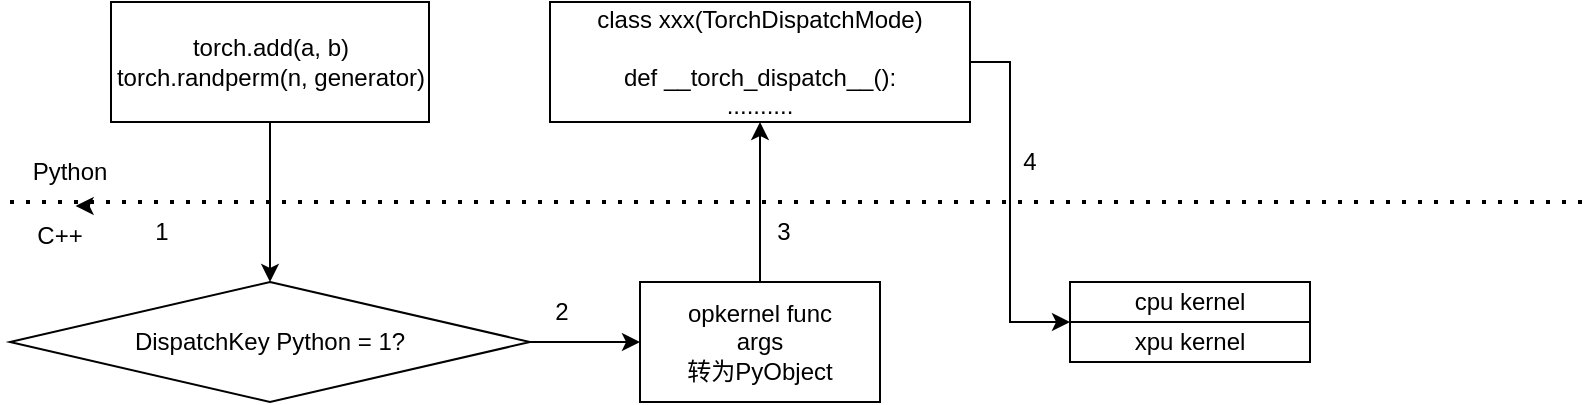 <mxfile version="21.3.5" type="github">
  <diagram name="第 1 页" id="si5tOaVGu7U_KrCoZ2yR">
    <mxGraphModel dx="1050" dy="521" grid="0" gridSize="10" guides="1" tooltips="1" connect="1" arrows="1" fold="1" page="1" pageScale="1" pageWidth="827" pageHeight="1169" math="0" shadow="0">
      <root>
        <mxCell id="0" />
        <mxCell id="1" parent="0" />
        <mxCell id="AtCL6Hfeg8npzJrU5NYe-10" style="edgeStyle=orthogonalEdgeStyle;rounded=0;orthogonalLoop=1;jettySize=auto;html=1;entryX=0.5;entryY=0;entryDx=0;entryDy=0;" edge="1" parent="1" source="AtCL6Hfeg8npzJrU5NYe-1" target="AtCL6Hfeg8npzJrU5NYe-7">
          <mxGeometry relative="1" as="geometry" />
        </mxCell>
        <mxCell id="AtCL6Hfeg8npzJrU5NYe-1" value="torch.add(a, b)&lt;br&gt;torch.randperm(n, generator)" style="rounded=0;whiteSpace=wrap;html=1;" vertex="1" parent="1">
          <mxGeometry x="70.5" y="140" width="159" height="60" as="geometry" />
        </mxCell>
        <mxCell id="AtCL6Hfeg8npzJrU5NYe-2" value="" style="endArrow=none;dashed=1;html=1;dashPattern=1 3;strokeWidth=2;rounded=0;exitX=0;exitY=1;exitDx=0;exitDy=0;" edge="1" parent="1" source="AtCL6Hfeg8npzJrU5NYe-5">
          <mxGeometry width="50" height="50" relative="1" as="geometry">
            <mxPoint x="80" y="240" as="sourcePoint" />
            <mxPoint x="810" y="240" as="targetPoint" />
          </mxGeometry>
        </mxCell>
        <mxCell id="AtCL6Hfeg8npzJrU5NYe-4" value="C++" style="text;html=1;strokeColor=none;fillColor=none;align=center;verticalAlign=middle;whiteSpace=wrap;rounded=0;" vertex="1" parent="1">
          <mxGeometry x="15" y="242" width="60" height="30" as="geometry" />
        </mxCell>
        <mxCell id="AtCL6Hfeg8npzJrU5NYe-5" value="Python" style="text;html=1;strokeColor=none;fillColor=none;align=center;verticalAlign=middle;whiteSpace=wrap;rounded=0;" vertex="1" parent="1">
          <mxGeometry x="20" y="210" width="60" height="30" as="geometry" />
        </mxCell>
        <mxCell id="AtCL6Hfeg8npzJrU5NYe-11" style="edgeStyle=orthogonalEdgeStyle;rounded=0;orthogonalLoop=1;jettySize=auto;html=1;entryX=0;entryY=0.5;entryDx=0;entryDy=0;" edge="1" parent="1" source="AtCL6Hfeg8npzJrU5NYe-7" target="AtCL6Hfeg8npzJrU5NYe-8">
          <mxGeometry relative="1" as="geometry" />
        </mxCell>
        <mxCell id="AtCL6Hfeg8npzJrU5NYe-7" value="DispatchKey Python = 1?" style="rhombus;whiteSpace=wrap;html=1;" vertex="1" parent="1">
          <mxGeometry x="20" y="280" width="260" height="60" as="geometry" />
        </mxCell>
        <mxCell id="AtCL6Hfeg8npzJrU5NYe-12" style="edgeStyle=orthogonalEdgeStyle;rounded=0;orthogonalLoop=1;jettySize=auto;html=1;entryX=0.5;entryY=1;entryDx=0;entryDy=0;" edge="1" parent="1" source="AtCL6Hfeg8npzJrU5NYe-8" target="AtCL6Hfeg8npzJrU5NYe-9">
          <mxGeometry relative="1" as="geometry" />
        </mxCell>
        <mxCell id="AtCL6Hfeg8npzJrU5NYe-8" value="opkernel func&lt;br&gt;args&lt;br&gt;转为PyObject" style="rounded=0;whiteSpace=wrap;html=1;" vertex="1" parent="1">
          <mxGeometry x="335" y="280" width="120" height="60" as="geometry" />
        </mxCell>
        <mxCell id="AtCL6Hfeg8npzJrU5NYe-14" style="edgeStyle=orthogonalEdgeStyle;rounded=0;orthogonalLoop=1;jettySize=auto;html=1;" edge="1" parent="1" source="AtCL6Hfeg8npzJrU5NYe-9" target="AtCL6Hfeg8npzJrU5NYe-13">
          <mxGeometry relative="1" as="geometry">
            <Array as="points">
              <mxPoint x="520" y="170" />
              <mxPoint x="520" y="300" />
            </Array>
          </mxGeometry>
        </mxCell>
        <mxCell id="AtCL6Hfeg8npzJrU5NYe-9" value="class xxx(TorchDispatchMode)&lt;br&gt;&lt;br&gt;def __torch_dispatch__():&lt;br&gt;.........." style="rounded=0;whiteSpace=wrap;html=1;" vertex="1" parent="1">
          <mxGeometry x="290" y="140" width="210" height="60" as="geometry" />
        </mxCell>
        <mxCell id="AtCL6Hfeg8npzJrU5NYe-13" value="cpu kernel" style="rounded=0;whiteSpace=wrap;html=1;" vertex="1" parent="1">
          <mxGeometry x="550" y="280" width="120" height="20" as="geometry" />
        </mxCell>
        <mxCell id="AtCL6Hfeg8npzJrU5NYe-15" value="xpu kernel" style="rounded=0;whiteSpace=wrap;html=1;" vertex="1" parent="1">
          <mxGeometry x="550" y="300" width="120" height="20" as="geometry" />
        </mxCell>
        <mxCell id="AtCL6Hfeg8npzJrU5NYe-17" value="1" style="text;html=1;strokeColor=none;fillColor=none;align=center;verticalAlign=middle;whiteSpace=wrap;rounded=0;" vertex="1" parent="1">
          <mxGeometry x="83" y="240" width="26" height="30" as="geometry" />
        </mxCell>
        <mxCell id="AtCL6Hfeg8npzJrU5NYe-19" value="2" style="text;html=1;strokeColor=none;fillColor=none;align=center;verticalAlign=middle;whiteSpace=wrap;rounded=0;" vertex="1" parent="1">
          <mxGeometry x="283" y="280" width="26" height="30" as="geometry" />
        </mxCell>
        <mxCell id="AtCL6Hfeg8npzJrU5NYe-20" value="3" style="text;html=1;strokeColor=none;fillColor=none;align=center;verticalAlign=middle;whiteSpace=wrap;rounded=0;" vertex="1" parent="1">
          <mxGeometry x="394" y="240" width="26" height="30" as="geometry" />
        </mxCell>
        <mxCell id="AtCL6Hfeg8npzJrU5NYe-21" value="4" style="text;html=1;strokeColor=none;fillColor=none;align=center;verticalAlign=middle;whiteSpace=wrap;rounded=0;" vertex="1" parent="1">
          <mxGeometry x="517" y="205" width="26" height="30" as="geometry" />
        </mxCell>
        <mxCell id="AtCL6Hfeg8npzJrU5NYe-22" style="edgeStyle=orthogonalEdgeStyle;rounded=0;orthogonalLoop=1;jettySize=auto;html=1;exitX=0.75;exitY=0;exitDx=0;exitDy=0;entryX=0.63;entryY=-0.033;entryDx=0;entryDy=0;entryPerimeter=0;" edge="1" parent="1" source="AtCL6Hfeg8npzJrU5NYe-4" target="AtCL6Hfeg8npzJrU5NYe-4">
          <mxGeometry relative="1" as="geometry" />
        </mxCell>
      </root>
    </mxGraphModel>
  </diagram>
</mxfile>
